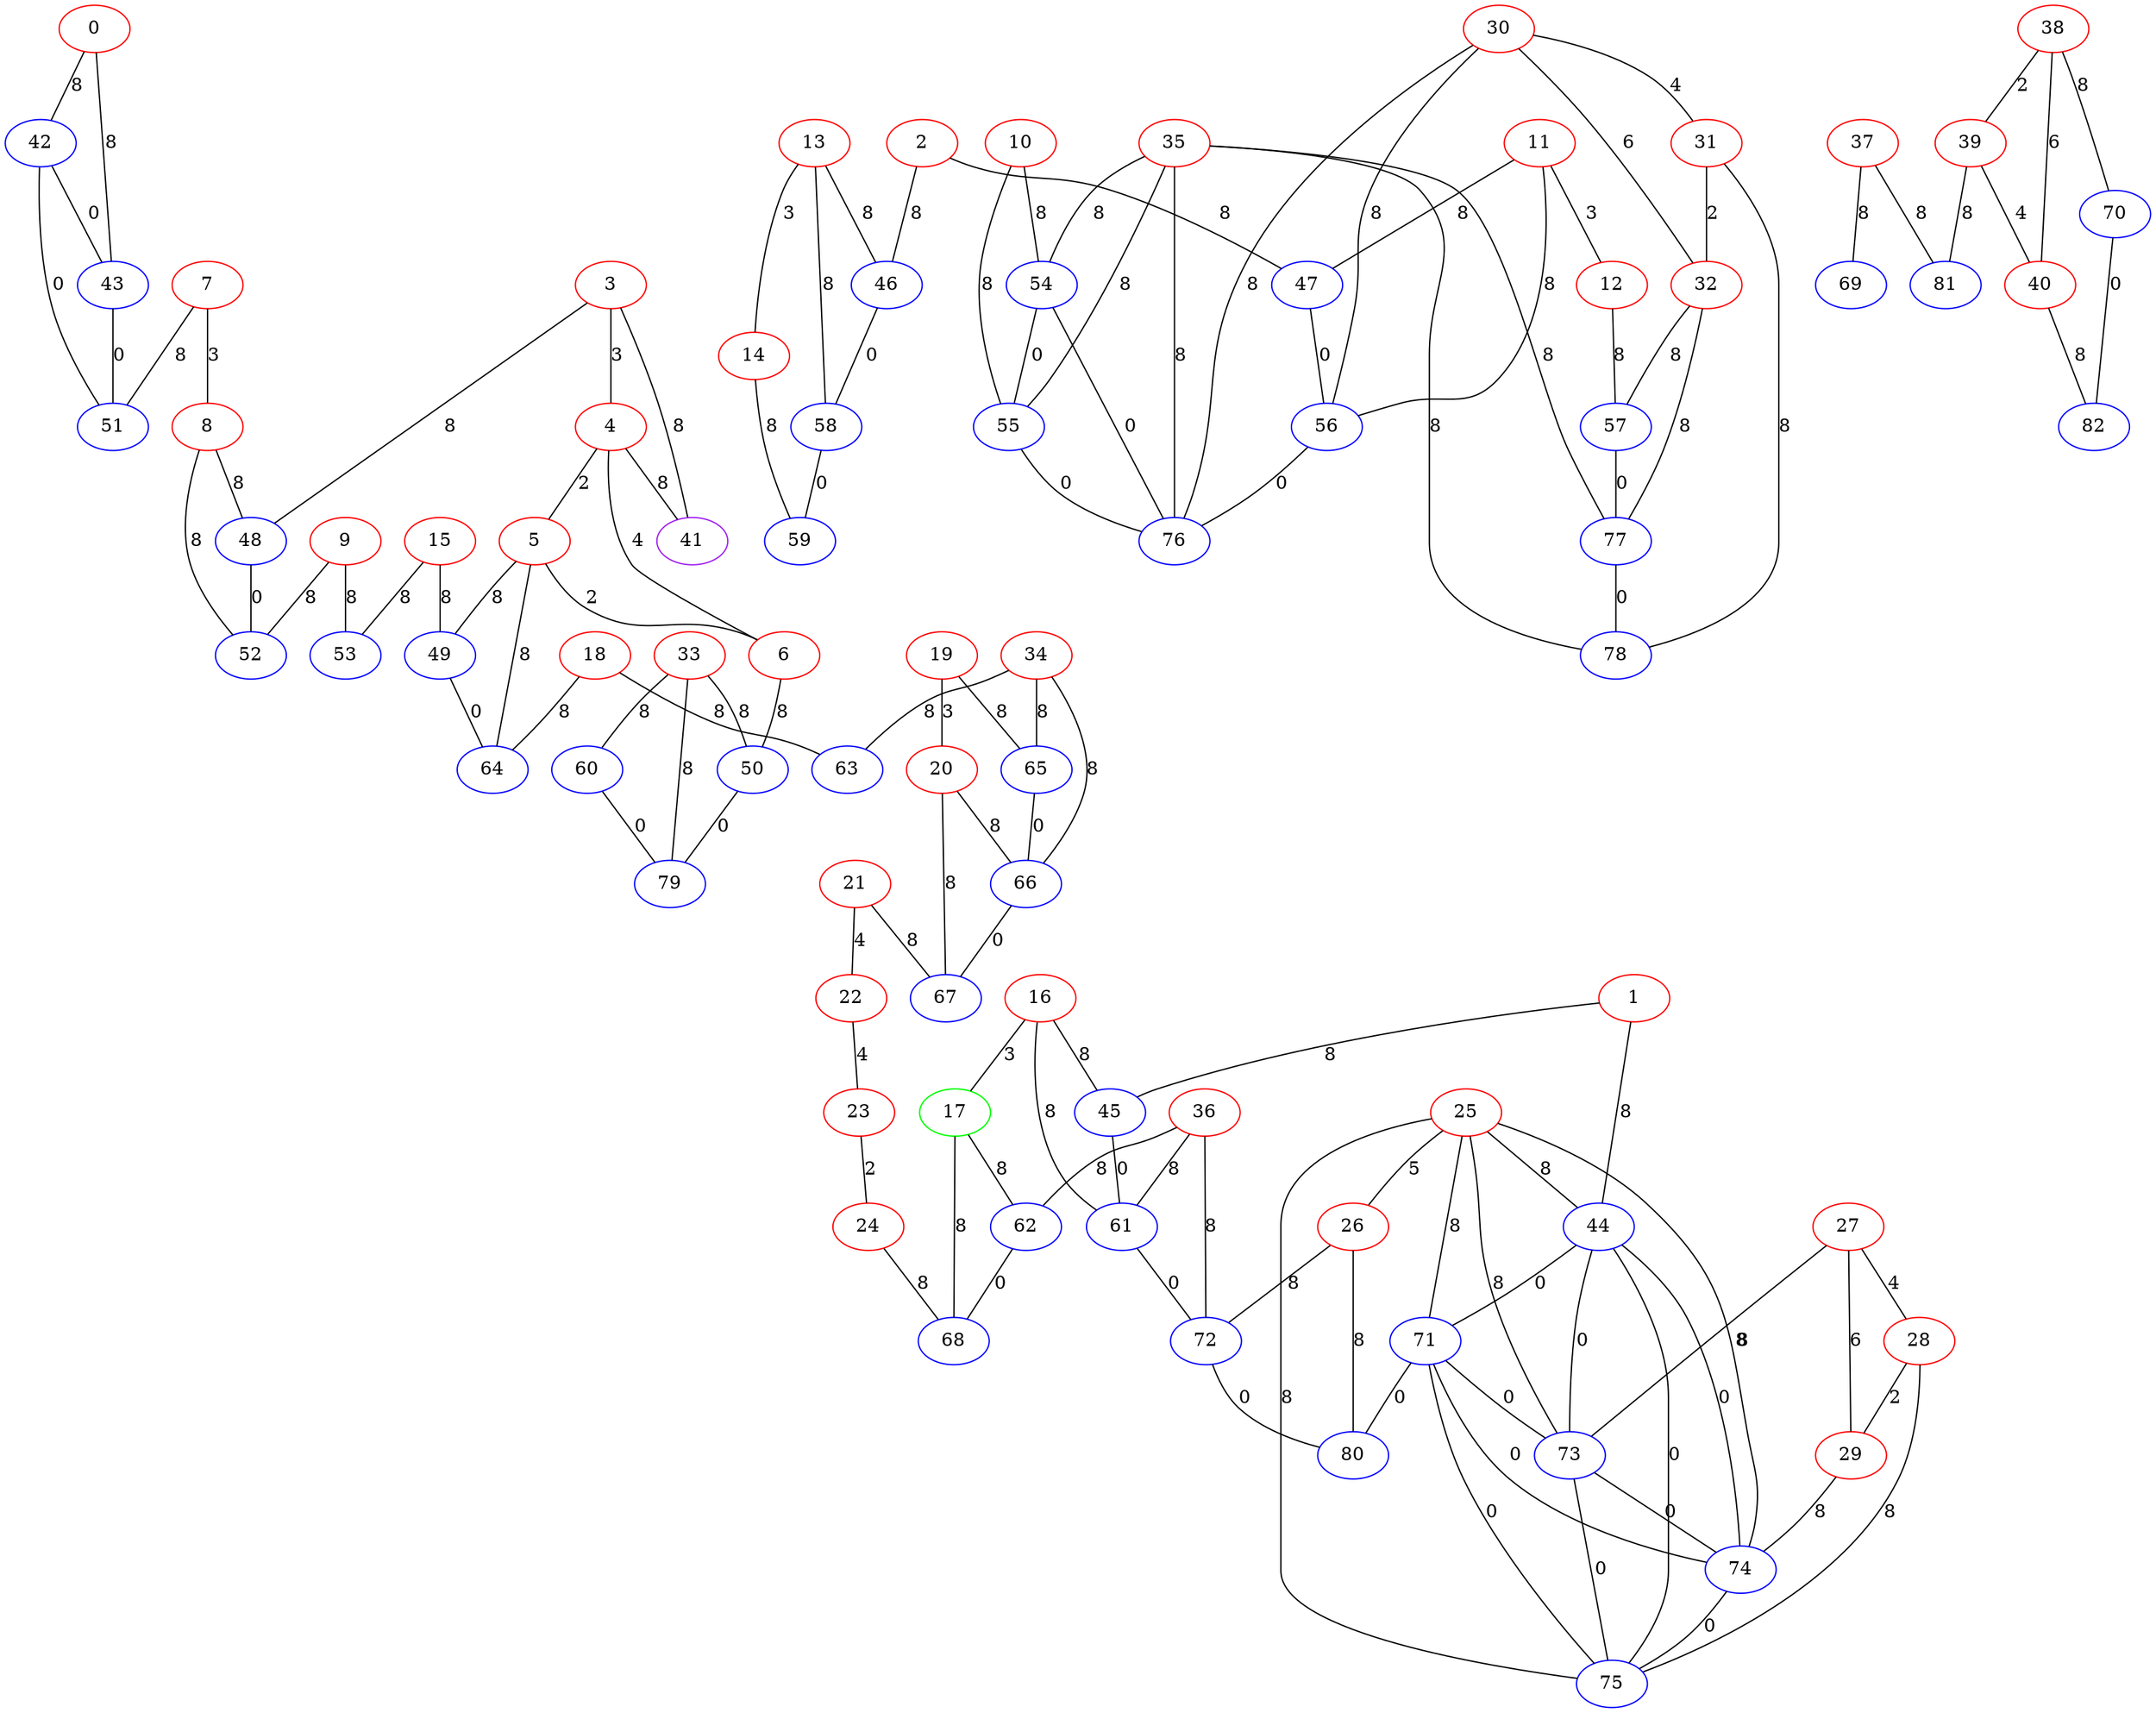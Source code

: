 graph "" {
0 [color=red, weight=1];
1 [color=red, weight=1];
2 [color=red, weight=1];
3 [color=red, weight=1];
4 [color=red, weight=1];
5 [color=red, weight=1];
6 [color=red, weight=1];
7 [color=red, weight=1];
8 [color=red, weight=1];
9 [color=red, weight=1];
10 [color=red, weight=1];
11 [color=red, weight=1];
12 [color=red, weight=1];
13 [color=red, weight=1];
14 [color=red, weight=1];
15 [color=red, weight=1];
16 [color=red, weight=1];
17 [color=green, weight=2];
18 [color=red, weight=1];
19 [color=red, weight=1];
20 [color=red, weight=1];
21 [color=red, weight=1];
22 [color=red, weight=1];
23 [color=red, weight=1];
24 [color=red, weight=1];
25 [color=red, weight=1];
26 [color=red, weight=1];
27 [color=red, weight=1];
28 [color=red, weight=1];
29 [color=red, weight=1];
30 [color=red, weight=1];
31 [color=red, weight=1];
32 [color=red, weight=1];
33 [color=red, weight=1];
34 [color=red, weight=1];
35 [color=red, weight=1];
36 [color=red, weight=1];
37 [color=red, weight=1];
38 [color=red, weight=1];
39 [color=red, weight=1];
40 [color=red, weight=1];
41 [color=purple, weight=4];
42 [color=blue, weight=3];
43 [color=blue, weight=3];
44 [color=blue, weight=3];
45 [color=blue, weight=3];
46 [color=blue, weight=3];
47 [color=blue, weight=3];
48 [color=blue, weight=3];
49 [color=blue, weight=3];
50 [color=blue, weight=3];
51 [color=blue, weight=3];
52 [color=blue, weight=3];
53 [color=blue, weight=3];
54 [color=blue, weight=3];
55 [color=blue, weight=3];
56 [color=blue, weight=3];
57 [color=blue, weight=3];
58 [color=blue, weight=3];
59 [color=blue, weight=3];
60 [color=blue, weight=3];
61 [color=blue, weight=3];
62 [color=blue, weight=3];
63 [color=blue, weight=3];
64 [color=blue, weight=3];
65 [color=blue, weight=3];
66 [color=blue, weight=3];
67 [color=blue, weight=3];
68 [color=blue, weight=3];
69 [color=blue, weight=3];
70 [color=blue, weight=3];
71 [color=blue, weight=3];
72 [color=blue, weight=3];
73 [color=blue, weight=3];
74 [color=blue, weight=3];
75 [color=blue, weight=3];
76 [color=blue, weight=3];
77 [color=blue, weight=3];
78 [color=blue, weight=3];
79 [color=blue, weight=3];
80 [color=blue, weight=3];
81 [color=blue, weight=3];
82 [color=blue, weight=3];
0 -- 42  [key=0, label=8];
0 -- 43  [key=0, label=8];
1 -- 44  [key=0, label=8];
1 -- 45  [key=0, label=8];
2 -- 46  [key=0, label=8];
2 -- 47  [key=0, label=8];
3 -- 48  [key=0, label=8];
3 -- 41  [key=0, label=8];
3 -- 4  [key=0, label=3];
4 -- 41  [key=0, label=8];
4 -- 5  [key=0, label=2];
4 -- 6  [key=0, label=4];
5 -- 64  [key=0, label=8];
5 -- 49  [key=0, label=8];
5 -- 6  [key=0, label=2];
6 -- 50  [key=0, label=8];
7 -- 8  [key=0, label=3];
7 -- 51  [key=0, label=8];
8 -- 48  [key=0, label=8];
8 -- 52  [key=0, label=8];
9 -- 52  [key=0, label=8];
9 -- 53  [key=0, label=8];
10 -- 54  [key=0, label=8];
10 -- 55  [key=0, label=8];
11 -- 56  [key=0, label=8];
11 -- 12  [key=0, label=3];
11 -- 47  [key=0, label=8];
12 -- 57  [key=0, label=8];
13 -- 58  [key=0, label=8];
13 -- 46  [key=0, label=8];
13 -- 14  [key=0, label=3];
14 -- 59  [key=0, label=8];
15 -- 49  [key=0, label=8];
15 -- 53  [key=0, label=8];
16 -- 17  [key=0, label=3];
16 -- 45  [key=0, label=8];
16 -- 61  [key=0, label=8];
17 -- 68  [key=0, label=8];
17 -- 62  [key=0, label=8];
18 -- 64  [key=0, label=8];
18 -- 63  [key=0, label=8];
19 -- 65  [key=0, label=8];
19 -- 20  [key=0, label=3];
20 -- 67  [key=0, label=8];
20 -- 66  [key=0, label=8];
21 -- 67  [key=0, label=8];
21 -- 22  [key=0, label=4];
22 -- 23  [key=0, label=4];
23 -- 24  [key=0, label=2];
24 -- 68  [key=0, label=8];
25 -- 71  [key=0, label=8];
25 -- 73  [key=0, label=8];
25 -- 74  [key=0, label=8];
25 -- 75  [key=0, label=8];
25 -- 44  [key=0, label=8];
25 -- 26  [key=0, label=5];
26 -- 72  [key=0, label=8];
26 -- 80  [key=0, label=8];
27 -- 73  [key=0, label=8];
27 -- 28  [key=0, label=4];
27 -- 29  [key=0, label=6];
28 -- 75  [key=0, label=8];
28 -- 29  [key=0, label=2];
29 -- 74  [key=0, label=8];
30 -- 32  [key=0, label=6];
30 -- 56  [key=0, label=8];
30 -- 76  [key=0, label=8];
30 -- 31  [key=0, label=4];
31 -- 32  [key=0, label=2];
31 -- 78  [key=0, label=8];
32 -- 57  [key=0, label=8];
32 -- 77  [key=0, label=8];
33 -- 50  [key=0, label=8];
33 -- 60  [key=0, label=8];
33 -- 79  [key=0, label=8];
34 -- 65  [key=0, label=8];
34 -- 66  [key=0, label=8];
34 -- 63  [key=0, label=8];
35 -- 78  [key=0, label=8];
35 -- 76  [key=0, label=8];
35 -- 77  [key=0, label=8];
35 -- 54  [key=0, label=8];
35 -- 55  [key=0, label=8];
36 -- 72  [key=0, label=8];
36 -- 61  [key=0, label=8];
36 -- 62  [key=0, label=8];
37 -- 81  [key=0, label=8];
37 -- 69  [key=0, label=8];
38 -- 40  [key=0, label=6];
38 -- 70  [key=0, label=8];
38 -- 39  [key=0, label=2];
39 -- 40  [key=0, label=4];
39 -- 81  [key=0, label=8];
40 -- 82  [key=0, label=8];
42 -- 51  [key=0, label=0];
42 -- 43  [key=0, label=0];
43 -- 51  [key=0, label=0];
44 -- 71  [key=0, label=0];
44 -- 73  [key=0, label=0];
44 -- 74  [key=0, label=0];
44 -- 75  [key=0, label=0];
45 -- 61  [key=0, label=0];
46 -- 58  [key=0, label=0];
47 -- 56  [key=0, label=0];
48 -- 52  [key=0, label=0];
49 -- 64  [key=0, label=0];
50 -- 79  [key=0, label=0];
54 -- 76  [key=0, label=0];
54 -- 55  [key=0, label=0];
55 -- 76  [key=0, label=0];
56 -- 76  [key=0, label=0];
57 -- 77  [key=0, label=0];
58 -- 59  [key=0, label=0];
60 -- 79  [key=0, label=0];
61 -- 72  [key=0, label=0];
62 -- 68  [key=0, label=0];
65 -- 66  [key=0, label=0];
66 -- 67  [key=0, label=0];
70 -- 82  [key=0, label=0];
71 -- 73  [key=0, label=0];
71 -- 74  [key=0, label=0];
71 -- 75  [key=0, label=0];
71 -- 80  [key=0, label=0];
72 -- 80  [key=0, label=0];
73 -- 74  [key=0, label=0];
73 -- 75  [key=0, label=0];
74 -- 75  [key=0, label=0];
77 -- 78  [key=0, label=0];
}
